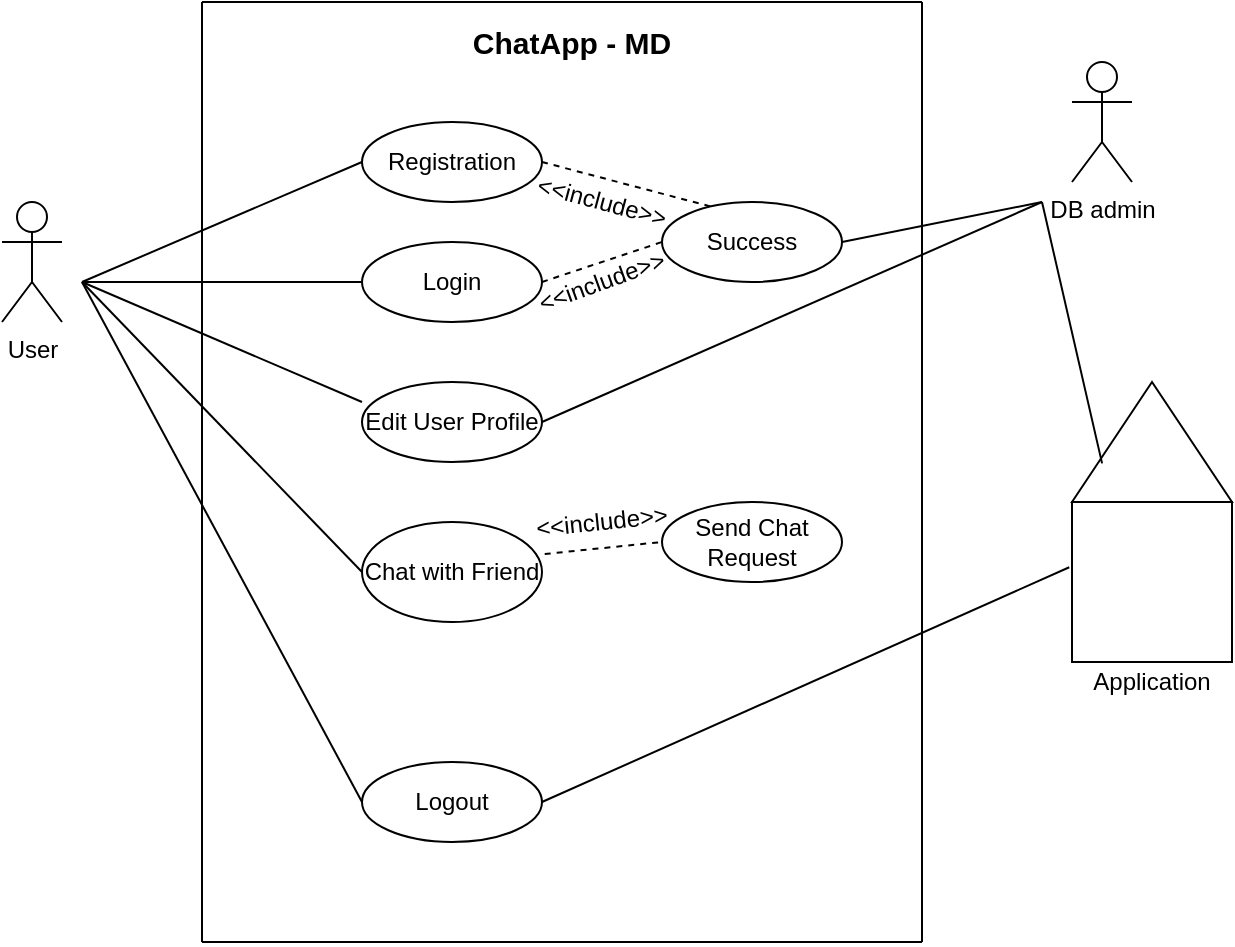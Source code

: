 <mxfile version="12.9.14" type="google"><diagram id="LPDHDboWuf1YKLFLSFkq" name="Page-1"><mxGraphModel dx="782" dy="475" grid="1" gridSize="10" guides="1" tooltips="1" connect="1" arrows="1" fold="1" page="1" pageScale="1" pageWidth="827" pageHeight="1169" math="0" shadow="0"><root><mxCell id="0"/><mxCell id="1" parent="0"/><object label="User" id="TSDBNimKqAQGuU_uzPs_-1"><mxCell style="shape=umlActor;verticalLabelPosition=bottom;labelBackgroundColor=#ffffff;verticalAlign=top;html=1;outlineConnect=0;" vertex="1" parent="1"><mxGeometry x="140" y="120" width="30" height="60" as="geometry"/></mxCell></object><mxCell id="TSDBNimKqAQGuU_uzPs_-5" value="Registration" style="ellipse;whiteSpace=wrap;html=1;" vertex="1" parent="1"><mxGeometry x="320" y="80" width="90" height="40" as="geometry"/></mxCell><mxCell id="TSDBNimKqAQGuU_uzPs_-6" value="Login" style="ellipse;whiteSpace=wrap;html=1;" vertex="1" parent="1"><mxGeometry x="320" y="140" width="90" height="40" as="geometry"/></mxCell><mxCell id="TSDBNimKqAQGuU_uzPs_-7" value="Success" style="ellipse;whiteSpace=wrap;html=1;" vertex="1" parent="1"><mxGeometry x="470" y="120" width="90" height="40" as="geometry"/></mxCell><mxCell id="TSDBNimKqAQGuU_uzPs_-8" value="Edit User Profile" style="ellipse;whiteSpace=wrap;html=1;" vertex="1" parent="1"><mxGeometry x="320" y="210" width="90" height="40" as="geometry"/></mxCell><mxCell id="TSDBNimKqAQGuU_uzPs_-9" value="" style="whiteSpace=wrap;html=1;aspect=fixed;" vertex="1" parent="1"><mxGeometry x="675" y="270" width="80" height="80" as="geometry"/></mxCell><mxCell id="TSDBNimKqAQGuU_uzPs_-10" value="" style="triangle;whiteSpace=wrap;html=1;direction=north;" vertex="1" parent="1"><mxGeometry x="675" y="210" width="80" height="60" as="geometry"/></mxCell><mxCell id="TSDBNimKqAQGuU_uzPs_-11" value="Logout" style="ellipse;whiteSpace=wrap;html=1;" vertex="1" parent="1"><mxGeometry x="320" y="400" width="90" height="40" as="geometry"/></mxCell><mxCell id="TSDBNimKqAQGuU_uzPs_-14" value="" style="endArrow=none;html=1;" edge="1" parent="1"><mxGeometry width="50" height="50" relative="1" as="geometry"><mxPoint x="240" y="490" as="sourcePoint"/><mxPoint x="240" y="20" as="targetPoint"/></mxGeometry></mxCell><mxCell id="TSDBNimKqAQGuU_uzPs_-16" value="" style="endArrow=none;html=1;fontStyle=1" edge="1" parent="1"><mxGeometry width="50" height="50" relative="1" as="geometry"><mxPoint x="240" y="20" as="sourcePoint"/><mxPoint x="600" y="20" as="targetPoint"/></mxGeometry></mxCell><mxCell id="TSDBNimKqAQGuU_uzPs_-17" value="ChatApp - MD" style="text;html=1;strokeColor=none;fillColor=none;align=center;verticalAlign=middle;whiteSpace=wrap;rounded=0;fontStyle=1;fontSize=15;" vertex="1" parent="1"><mxGeometry x="360" y="30" width="130" height="20" as="geometry"/></mxCell><mxCell id="TSDBNimKqAQGuU_uzPs_-18" value="&lt;font style=&quot;font-size: 12px&quot;&gt;Send Chat Request&lt;/font&gt;" style="ellipse;whiteSpace=wrap;html=1;fontSize=12;" vertex="1" parent="1"><mxGeometry x="470" y="270" width="90" height="40" as="geometry"/></mxCell><mxCell id="TSDBNimKqAQGuU_uzPs_-19" value="Chat with Friend" style="ellipse;whiteSpace=wrap;html=1;fontSize=12;" vertex="1" parent="1"><mxGeometry x="320" y="280" width="90" height="50" as="geometry"/></mxCell><mxCell id="TSDBNimKqAQGuU_uzPs_-20" value="" style="endArrow=none;html=1;fontSize=12;fontStyle=1" edge="1" parent="1"><mxGeometry width="50" height="50" relative="1" as="geometry"><mxPoint x="600" y="490" as="sourcePoint"/><mxPoint x="600" y="20" as="targetPoint"/></mxGeometry></mxCell><mxCell id="TSDBNimKqAQGuU_uzPs_-22" value="" style="endArrow=none;html=1;fontSize=12;" edge="1" parent="1"><mxGeometry width="50" height="50" relative="1" as="geometry"><mxPoint x="240" y="490" as="sourcePoint"/><mxPoint x="600" y="490" as="targetPoint"/></mxGeometry></mxCell><mxCell id="TSDBNimKqAQGuU_uzPs_-23" value="" style="endArrow=none;html=1;fontSize=12;entryX=-0.017;entryY=0.408;entryDx=0;entryDy=0;entryPerimeter=0;exitX=1;exitY=0.5;exitDx=0;exitDy=0;" edge="1" parent="1" source="TSDBNimKqAQGuU_uzPs_-11" target="TSDBNimKqAQGuU_uzPs_-9"><mxGeometry width="50" height="50" relative="1" as="geometry"><mxPoint x="370" y="270" as="sourcePoint"/><mxPoint x="420" y="220" as="targetPoint"/></mxGeometry></mxCell><mxCell id="TSDBNimKqAQGuU_uzPs_-25" value="" style="endArrow=none;dashed=1;html=1;fontSize=12;entryX=0;entryY=0.5;entryDx=0;entryDy=0;exitX=1;exitY=0.5;exitDx=0;exitDy=0;" edge="1" parent="1" source="TSDBNimKqAQGuU_uzPs_-6" target="TSDBNimKqAQGuU_uzPs_-7"><mxGeometry width="50" height="50" relative="1" as="geometry"><mxPoint x="370" y="270" as="sourcePoint"/><mxPoint x="420" y="220" as="targetPoint"/></mxGeometry></mxCell><mxCell id="TSDBNimKqAQGuU_uzPs_-26" value="" style="endArrow=none;dashed=1;html=1;fontSize=12;exitX=1;exitY=0.5;exitDx=0;exitDy=0;entryX=0.289;entryY=0.067;entryDx=0;entryDy=0;entryPerimeter=0;" edge="1" parent="1" source="TSDBNimKqAQGuU_uzPs_-5" target="TSDBNimKqAQGuU_uzPs_-7"><mxGeometry width="50" height="50" relative="1" as="geometry"><mxPoint x="430" y="130" as="sourcePoint"/><mxPoint x="480" y="80" as="targetPoint"/></mxGeometry></mxCell><mxCell id="TSDBNimKqAQGuU_uzPs_-27" value="" style="endArrow=none;dashed=1;html=1;fontSize=12;exitX=1.015;exitY=0.32;exitDx=0;exitDy=0;exitPerimeter=0;entryX=0;entryY=0.5;entryDx=0;entryDy=0;" edge="1" parent="1" source="TSDBNimKqAQGuU_uzPs_-19" target="TSDBNimKqAQGuU_uzPs_-18"><mxGeometry width="50" height="50" relative="1" as="geometry"><mxPoint x="370" y="270" as="sourcePoint"/><mxPoint x="420" y="220" as="targetPoint"/></mxGeometry></mxCell><mxCell id="TSDBNimKqAQGuU_uzPs_-28" value="" style="endArrow=none;html=1;fontSize=12;entryX=0;entryY=0.25;entryDx=0;entryDy=0;entryPerimeter=0;" edge="1" parent="1" target="TSDBNimKqAQGuU_uzPs_-8"><mxGeometry width="50" height="50" relative="1" as="geometry"><mxPoint x="180" y="160" as="sourcePoint"/><mxPoint x="230" y="140" as="targetPoint"/></mxGeometry></mxCell><mxCell id="TSDBNimKqAQGuU_uzPs_-29" value="" style="endArrow=none;html=1;fontSize=12;entryX=0;entryY=0.5;entryDx=0;entryDy=0;" edge="1" parent="1" target="TSDBNimKqAQGuU_uzPs_-6"><mxGeometry width="50" height="50" relative="1" as="geometry"><mxPoint x="180" y="160" as="sourcePoint"/><mxPoint x="330" y="230" as="targetPoint"/></mxGeometry></mxCell><mxCell id="TSDBNimKqAQGuU_uzPs_-30" value="" style="endArrow=none;html=1;fontSize=12;entryX=0;entryY=0.5;entryDx=0;entryDy=0;" edge="1" parent="1" target="TSDBNimKqAQGuU_uzPs_-19"><mxGeometry width="50" height="50" relative="1" as="geometry"><mxPoint x="180" y="160" as="sourcePoint"/><mxPoint x="340" y="240" as="targetPoint"/></mxGeometry></mxCell><mxCell id="TSDBNimKqAQGuU_uzPs_-31" value="" style="endArrow=none;html=1;fontSize=12;entryX=0;entryY=0.5;entryDx=0;entryDy=0;" edge="1" parent="1" target="TSDBNimKqAQGuU_uzPs_-11"><mxGeometry width="50" height="50" relative="1" as="geometry"><mxPoint x="180" y="160" as="sourcePoint"/><mxPoint x="350" y="250" as="targetPoint"/></mxGeometry></mxCell><mxCell id="TSDBNimKqAQGuU_uzPs_-34" value="" style="endArrow=none;html=1;fontSize=12;entryX=0;entryY=0.5;entryDx=0;entryDy=0;" edge="1" parent="1" target="TSDBNimKqAQGuU_uzPs_-5"><mxGeometry width="50" height="50" relative="1" as="geometry"><mxPoint x="180" y="160" as="sourcePoint"/><mxPoint x="360" y="260" as="targetPoint"/></mxGeometry></mxCell><mxCell id="TSDBNimKqAQGuU_uzPs_-35" value="Application" style="text;html=1;strokeColor=none;fillColor=none;align=center;verticalAlign=middle;whiteSpace=wrap;rounded=0;fontSize=12;" vertex="1" parent="1"><mxGeometry x="695" y="350" width="40" height="20" as="geometry"/></mxCell><mxCell id="TSDBNimKqAQGuU_uzPs_-36" value="DB admin" style="shape=umlActor;verticalLabelPosition=bottom;labelBackgroundColor=#ffffff;verticalAlign=top;html=1;outlineConnect=0;fontSize=12;" vertex="1" parent="1"><mxGeometry x="675" y="50" width="30" height="60" as="geometry"/></mxCell><mxCell id="TSDBNimKqAQGuU_uzPs_-38" value="" style="endArrow=none;html=1;fontSize=12;exitX=1;exitY=0.5;exitDx=0;exitDy=0;" edge="1" parent="1" source="TSDBNimKqAQGuU_uzPs_-8"><mxGeometry width="50" height="50" relative="1" as="geometry"><mxPoint x="370" y="270" as="sourcePoint"/><mxPoint x="660" y="120" as="targetPoint"/></mxGeometry></mxCell><mxCell id="TSDBNimKqAQGuU_uzPs_-39" value="&amp;lt;&amp;lt;include&amp;gt;&amp;gt;" style="text;html=1;strokeColor=none;fillColor=none;align=center;verticalAlign=middle;whiteSpace=wrap;rounded=0;fontSize=12;rotation=15;" vertex="1" parent="1"><mxGeometry x="420" y="110" width="40" height="20" as="geometry"/></mxCell><mxCell id="TSDBNimKqAQGuU_uzPs_-40" value="&amp;lt;&amp;lt;include&amp;gt;&amp;gt;" style="text;html=1;strokeColor=none;fillColor=none;align=center;verticalAlign=middle;whiteSpace=wrap;rounded=0;fontSize=12;rotation=340;" vertex="1" parent="1"><mxGeometry x="420" y="150" width="40" height="20" as="geometry"/></mxCell><mxCell id="TSDBNimKqAQGuU_uzPs_-42" value="&amp;lt;&amp;lt;include&amp;gt;&amp;gt;" style="text;html=1;strokeColor=none;fillColor=none;align=center;verticalAlign=middle;whiteSpace=wrap;rounded=0;fontSize=12;rotation=354;" vertex="1" parent="1"><mxGeometry x="420" y="270" width="40" height="20" as="geometry"/></mxCell><mxCell id="TSDBNimKqAQGuU_uzPs_-43" value="" style="endArrow=none;html=1;fontSize=12;exitX=1;exitY=0.5;exitDx=0;exitDy=0;" edge="1" parent="1" source="TSDBNimKqAQGuU_uzPs_-7"><mxGeometry width="50" height="50" relative="1" as="geometry"><mxPoint x="530" y="90" as="sourcePoint"/><mxPoint x="660" y="120" as="targetPoint"/></mxGeometry></mxCell><mxCell id="TSDBNimKqAQGuU_uzPs_-46" value="" style="endArrow=none;html=1;fontSize=12;exitX=0.322;exitY=0.188;exitDx=0;exitDy=0;exitPerimeter=0;" edge="1" parent="1" source="TSDBNimKqAQGuU_uzPs_-10"><mxGeometry width="50" height="50" relative="1" as="geometry"><mxPoint x="670" y="180" as="sourcePoint"/><mxPoint x="660" y="120" as="targetPoint"/></mxGeometry></mxCell></root></mxGraphModel></diagram></mxfile>